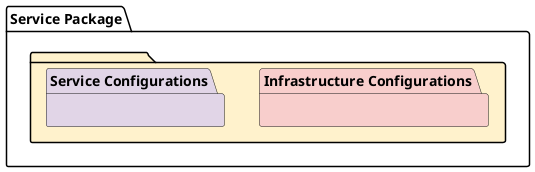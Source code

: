 @startuml service-composition

package "Service Package" {
  folder #FFF2CC {
    package "Infrastructure Configurations" as INFRA #F8CECC {}
    package "Service Configurations" as CONFS #E1D5E7{}
  }
}

@enduml

